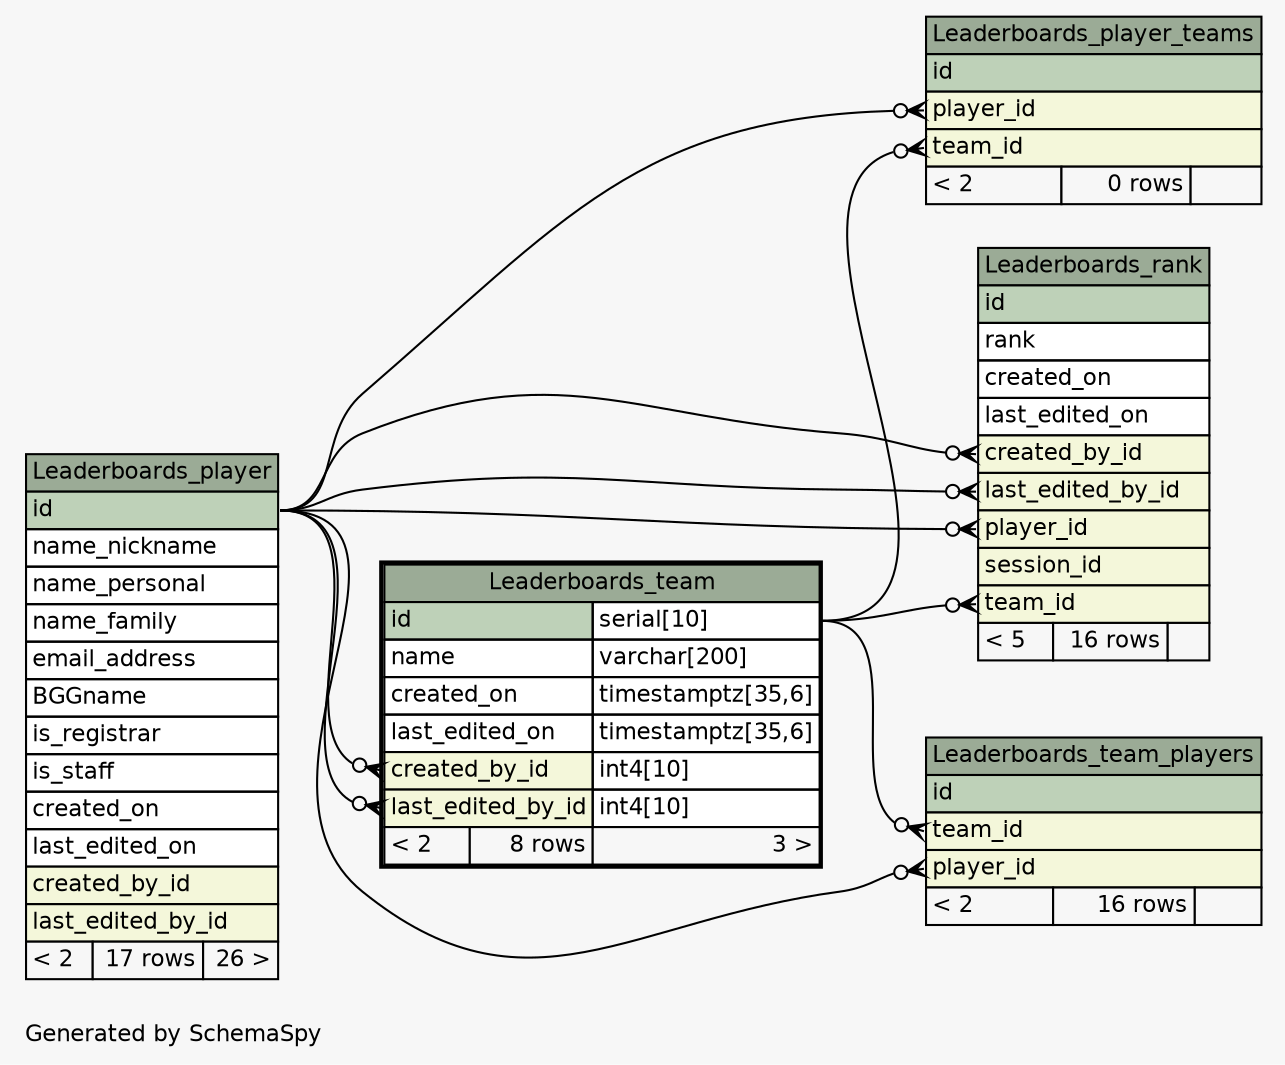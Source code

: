 // dot 2.38.0 on Linux 4.4.0-38-generic
// SchemaSpy rev 590
digraph "oneDegreeRelationshipsDiagram" {
  graph [
    rankdir="RL"
    bgcolor="#f7f7f7"
    label="\nGenerated by SchemaSpy"
    labeljust="l"
    nodesep="0.18"
    ranksep="0.46"
    fontname="Helvetica"
    fontsize="11"
  ];
  node [
    fontname="Helvetica"
    fontsize="11"
    shape="plaintext"
  ];
  edge [
    arrowsize="0.8"
  ];
  "Leaderboards_player_teams":"player_id":w -> "Leaderboards_player":"id":e [arrowhead=none dir=back arrowtail=crowodot];
  "Leaderboards_player_teams":"team_id":w -> "Leaderboards_team":"id.type":e [arrowhead=none dir=back arrowtail=crowodot];
  "Leaderboards_rank":"created_by_id":w -> "Leaderboards_player":"id":e [arrowhead=none dir=back arrowtail=crowodot];
  "Leaderboards_rank":"last_edited_by_id":w -> "Leaderboards_player":"id":e [arrowhead=none dir=back arrowtail=crowodot];
  "Leaderboards_rank":"player_id":w -> "Leaderboards_player":"id":e [arrowhead=none dir=back arrowtail=crowodot];
  "Leaderboards_rank":"team_id":w -> "Leaderboards_team":"id.type":e [arrowhead=none dir=back arrowtail=crowodot];
  "Leaderboards_team":"created_by_id":w -> "Leaderboards_player":"id":e [arrowhead=none dir=back arrowtail=crowodot];
  "Leaderboards_team":"last_edited_by_id":w -> "Leaderboards_player":"id":e [arrowhead=none dir=back arrowtail=crowodot];
  "Leaderboards_team_players":"player_id":w -> "Leaderboards_player":"id":e [arrowhead=none dir=back arrowtail=crowodot];
  "Leaderboards_team_players":"team_id":w -> "Leaderboards_team":"id.type":e [arrowhead=none dir=back arrowtail=crowodot];
  "Leaderboards_player" [
    label=<
    <TABLE BORDER="0" CELLBORDER="1" CELLSPACING="0" BGCOLOR="#ffffff">
      <TR><TD COLSPAN="3" BGCOLOR="#9bab96" ALIGN="CENTER">Leaderboards_player</TD></TR>
      <TR><TD PORT="id" COLSPAN="3" BGCOLOR="#bed1b8" ALIGN="LEFT">id</TD></TR>
      <TR><TD PORT="name_nickname" COLSPAN="3" ALIGN="LEFT">name_nickname</TD></TR>
      <TR><TD PORT="name_personal" COLSPAN="3" ALIGN="LEFT">name_personal</TD></TR>
      <TR><TD PORT="name_family" COLSPAN="3" ALIGN="LEFT">name_family</TD></TR>
      <TR><TD PORT="email_address" COLSPAN="3" ALIGN="LEFT">email_address</TD></TR>
      <TR><TD PORT="BGGname" COLSPAN="3" ALIGN="LEFT">BGGname</TD></TR>
      <TR><TD PORT="is_registrar" COLSPAN="3" ALIGN="LEFT">is_registrar</TD></TR>
      <TR><TD PORT="is_staff" COLSPAN="3" ALIGN="LEFT">is_staff</TD></TR>
      <TR><TD PORT="created_on" COLSPAN="3" ALIGN="LEFT">created_on</TD></TR>
      <TR><TD PORT="last_edited_on" COLSPAN="3" ALIGN="LEFT">last_edited_on</TD></TR>
      <TR><TD PORT="created_by_id" COLSPAN="3" BGCOLOR="#f4f7da" ALIGN="LEFT">created_by_id</TD></TR>
      <TR><TD PORT="last_edited_by_id" COLSPAN="3" BGCOLOR="#f4f7da" ALIGN="LEFT">last_edited_by_id</TD></TR>
      <TR><TD ALIGN="LEFT" BGCOLOR="#f7f7f7">&lt; 2</TD><TD ALIGN="RIGHT" BGCOLOR="#f7f7f7">17 rows</TD><TD ALIGN="RIGHT" BGCOLOR="#f7f7f7">26 &gt;</TD></TR>
    </TABLE>>
    URL="Leaderboards_player.html"
    tooltip="Leaderboards_player"
  ];
  "Leaderboards_player_teams" [
    label=<
    <TABLE BORDER="0" CELLBORDER="1" CELLSPACING="0" BGCOLOR="#ffffff">
      <TR><TD COLSPAN="3" BGCOLOR="#9bab96" ALIGN="CENTER">Leaderboards_player_teams</TD></TR>
      <TR><TD PORT="id" COLSPAN="3" BGCOLOR="#bed1b8" ALIGN="LEFT">id</TD></TR>
      <TR><TD PORT="player_id" COLSPAN="3" BGCOLOR="#f4f7da" ALIGN="LEFT">player_id</TD></TR>
      <TR><TD PORT="team_id" COLSPAN="3" BGCOLOR="#f4f7da" ALIGN="LEFT">team_id</TD></TR>
      <TR><TD ALIGN="LEFT" BGCOLOR="#f7f7f7">&lt; 2</TD><TD ALIGN="RIGHT" BGCOLOR="#f7f7f7">0 rows</TD><TD ALIGN="RIGHT" BGCOLOR="#f7f7f7">  </TD></TR>
    </TABLE>>
    URL="Leaderboards_player_teams.html"
    tooltip="Leaderboards_player_teams"
  ];
  "Leaderboards_rank" [
    label=<
    <TABLE BORDER="0" CELLBORDER="1" CELLSPACING="0" BGCOLOR="#ffffff">
      <TR><TD COLSPAN="3" BGCOLOR="#9bab96" ALIGN="CENTER">Leaderboards_rank</TD></TR>
      <TR><TD PORT="id" COLSPAN="3" BGCOLOR="#bed1b8" ALIGN="LEFT">id</TD></TR>
      <TR><TD PORT="rank" COLSPAN="3" ALIGN="LEFT">rank</TD></TR>
      <TR><TD PORT="created_on" COLSPAN="3" ALIGN="LEFT">created_on</TD></TR>
      <TR><TD PORT="last_edited_on" COLSPAN="3" ALIGN="LEFT">last_edited_on</TD></TR>
      <TR><TD PORT="created_by_id" COLSPAN="3" BGCOLOR="#f4f7da" ALIGN="LEFT">created_by_id</TD></TR>
      <TR><TD PORT="last_edited_by_id" COLSPAN="3" BGCOLOR="#f4f7da" ALIGN="LEFT">last_edited_by_id</TD></TR>
      <TR><TD PORT="player_id" COLSPAN="3" BGCOLOR="#f4f7da" ALIGN="LEFT">player_id</TD></TR>
      <TR><TD PORT="session_id" COLSPAN="3" BGCOLOR="#f4f7da" ALIGN="LEFT">session_id</TD></TR>
      <TR><TD PORT="team_id" COLSPAN="3" BGCOLOR="#f4f7da" ALIGN="LEFT">team_id</TD></TR>
      <TR><TD ALIGN="LEFT" BGCOLOR="#f7f7f7">&lt; 5</TD><TD ALIGN="RIGHT" BGCOLOR="#f7f7f7">16 rows</TD><TD ALIGN="RIGHT" BGCOLOR="#f7f7f7">  </TD></TR>
    </TABLE>>
    URL="Leaderboards_rank.html"
    tooltip="Leaderboards_rank"
  ];
  "Leaderboards_team" [
    label=<
    <TABLE BORDER="2" CELLBORDER="1" CELLSPACING="0" BGCOLOR="#ffffff">
      <TR><TD COLSPAN="3" BGCOLOR="#9bab96" ALIGN="CENTER">Leaderboards_team</TD></TR>
      <TR><TD PORT="id" COLSPAN="2" BGCOLOR="#bed1b8" ALIGN="LEFT">id</TD><TD PORT="id.type" ALIGN="LEFT">serial[10]</TD></TR>
      <TR><TD PORT="name" COLSPAN="2" ALIGN="LEFT">name</TD><TD PORT="name.type" ALIGN="LEFT">varchar[200]</TD></TR>
      <TR><TD PORT="created_on" COLSPAN="2" ALIGN="LEFT">created_on</TD><TD PORT="created_on.type" ALIGN="LEFT">timestamptz[35,6]</TD></TR>
      <TR><TD PORT="last_edited_on" COLSPAN="2" ALIGN="LEFT">last_edited_on</TD><TD PORT="last_edited_on.type" ALIGN="LEFT">timestamptz[35,6]</TD></TR>
      <TR><TD PORT="created_by_id" COLSPAN="2" BGCOLOR="#f4f7da" ALIGN="LEFT">created_by_id</TD><TD PORT="created_by_id.type" ALIGN="LEFT">int4[10]</TD></TR>
      <TR><TD PORT="last_edited_by_id" COLSPAN="2" BGCOLOR="#f4f7da" ALIGN="LEFT">last_edited_by_id</TD><TD PORT="last_edited_by_id.type" ALIGN="LEFT">int4[10]</TD></TR>
      <TR><TD ALIGN="LEFT" BGCOLOR="#f7f7f7">&lt; 2</TD><TD ALIGN="RIGHT" BGCOLOR="#f7f7f7">8 rows</TD><TD ALIGN="RIGHT" BGCOLOR="#f7f7f7">3 &gt;</TD></TR>
    </TABLE>>
    URL="Leaderboards_team.html"
    tooltip="Leaderboards_team"
  ];
  "Leaderboards_team_players" [
    label=<
    <TABLE BORDER="0" CELLBORDER="1" CELLSPACING="0" BGCOLOR="#ffffff">
      <TR><TD COLSPAN="3" BGCOLOR="#9bab96" ALIGN="CENTER">Leaderboards_team_players</TD></TR>
      <TR><TD PORT="id" COLSPAN="3" BGCOLOR="#bed1b8" ALIGN="LEFT">id</TD></TR>
      <TR><TD PORT="team_id" COLSPAN="3" BGCOLOR="#f4f7da" ALIGN="LEFT">team_id</TD></TR>
      <TR><TD PORT="player_id" COLSPAN="3" BGCOLOR="#f4f7da" ALIGN="LEFT">player_id</TD></TR>
      <TR><TD ALIGN="LEFT" BGCOLOR="#f7f7f7">&lt; 2</TD><TD ALIGN="RIGHT" BGCOLOR="#f7f7f7">16 rows</TD><TD ALIGN="RIGHT" BGCOLOR="#f7f7f7">  </TD></TR>
    </TABLE>>
    URL="Leaderboards_team_players.html"
    tooltip="Leaderboards_team_players"
  ];
}
